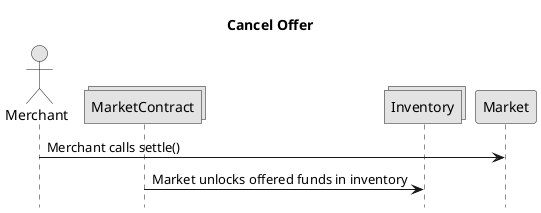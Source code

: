 @startuml
hide footbox
title Cancel Offer
skinparam monochrome true

actor Merchant
collections MarketContract
collections Inventory

Merchant -> Market : Merchant calls settle()
MarketContract -> Inventory : Market unlocks offered funds in inventory

@enduml